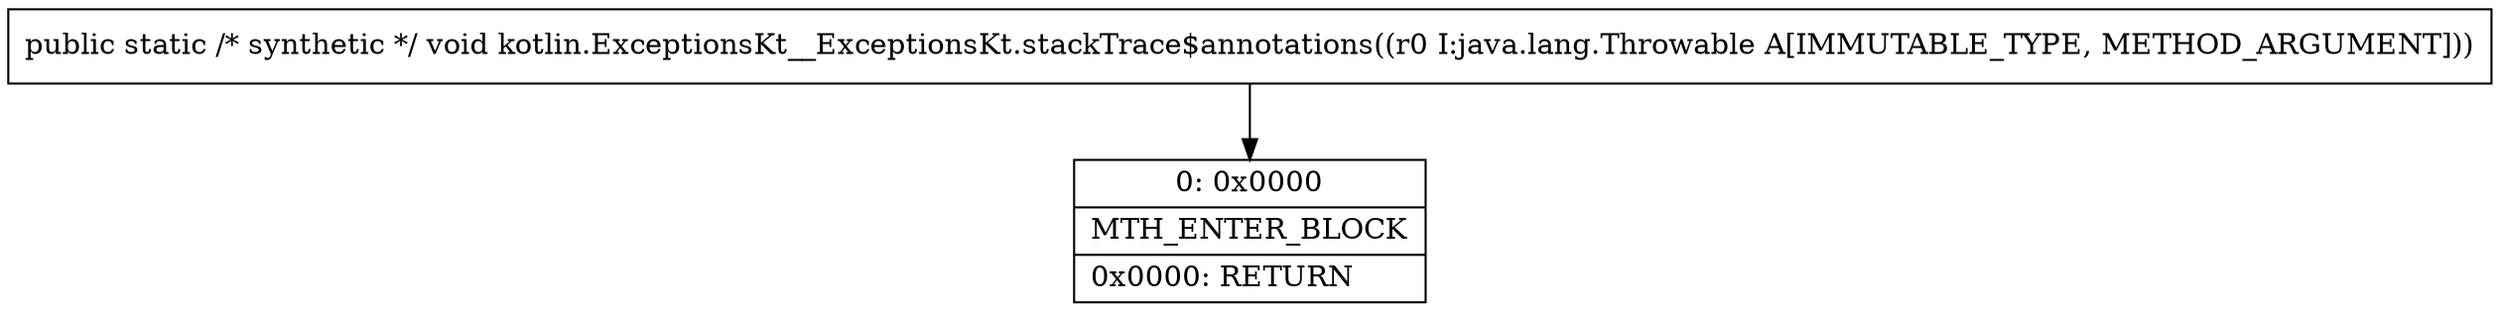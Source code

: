 digraph "CFG forkotlin.ExceptionsKt__ExceptionsKt.stackTrace$annotations(Ljava\/lang\/Throwable;)V" {
Node_0 [shape=record,label="{0\:\ 0x0000|MTH_ENTER_BLOCK\l|0x0000: RETURN   \l}"];
MethodNode[shape=record,label="{public static \/* synthetic *\/ void kotlin.ExceptionsKt__ExceptionsKt.stackTrace$annotations((r0 I:java.lang.Throwable A[IMMUTABLE_TYPE, METHOD_ARGUMENT])) }"];
MethodNode -> Node_0;
}

